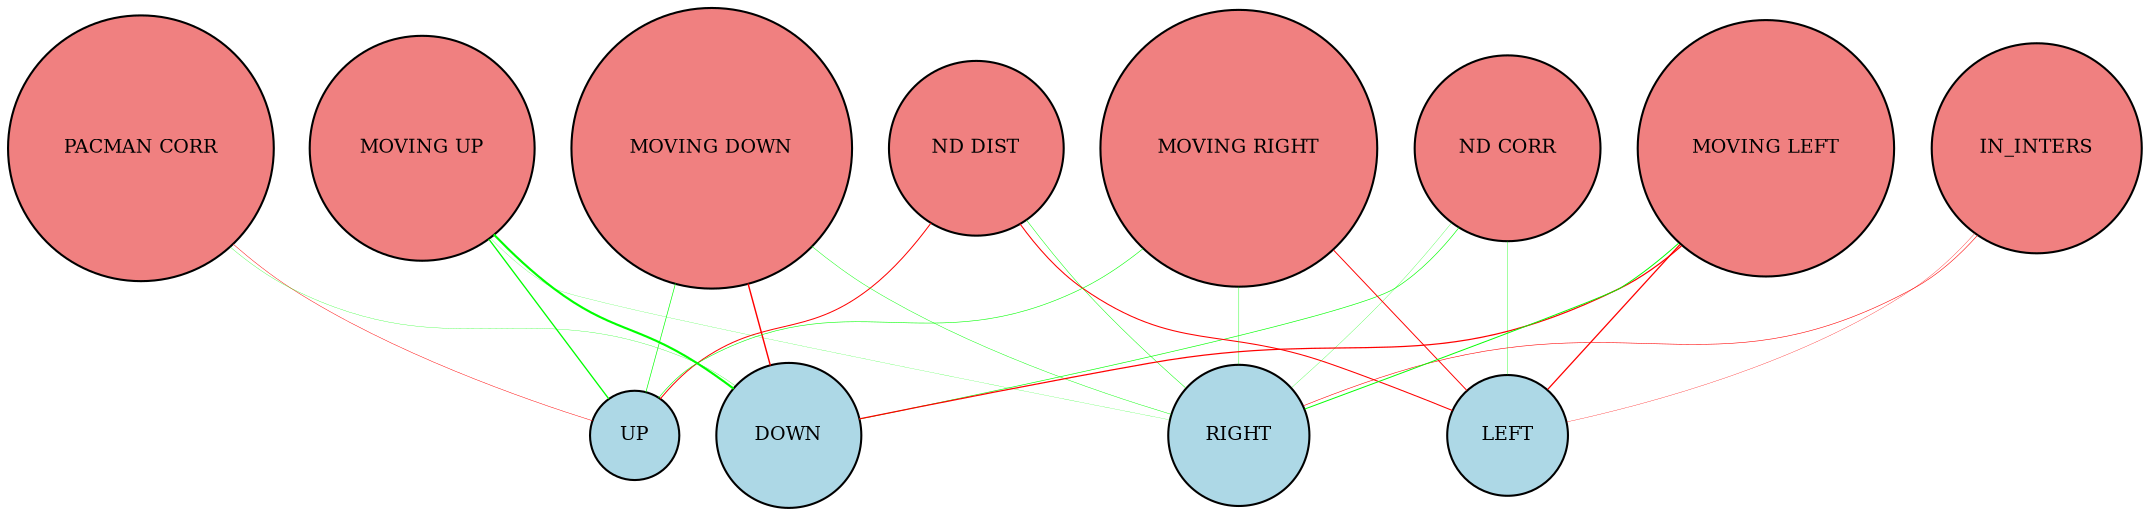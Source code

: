 digraph {
	node [bgcolor=black fontsize=9 height=0.2 shape=circle width=0.2]
	"PACMAN CORR" [fillcolor=lightcoral shape=circle style=filled]
	"ND CORR" [fillcolor=lightcoral shape=circle style=filled]
	"ND DIST" [fillcolor=lightcoral shape=circle style=filled]
	IN_INTERS [fillcolor=lightcoral shape=circle style=filled]
	"MOVING UP" [fillcolor=lightcoral shape=circle style=filled]
	"MOVING DOWN" [fillcolor=lightcoral shape=circle style=filled]
	"MOVING RIGHT" [fillcolor=lightcoral shape=circle style=filled]
	"MOVING LEFT" [fillcolor=lightcoral shape=circle style=filled]
	UP [fillcolor=lightblue style=filled]
	DOWN [fillcolor=lightblue style=filled]
	RIGHT [fillcolor=lightblue style=filled]
	LEFT [fillcolor=lightblue style=filled]
	"PACMAN CORR" -> UP [arrowhead=none color=red penwidth=0.2219131037244757 style=solid]
	"PACMAN CORR" -> DOWN [arrowhead=none color=green penwidth=0.1401524707800127 style=solid]
	"ND CORR" -> DOWN [arrowhead=none color=green penwidth=0.30580242187484574 style=solid]
	"ND CORR" -> RIGHT [arrowhead=none color=green penwidth=0.13159901920596412 style=solid]
	"ND CORR" -> LEFT [arrowhead=none color=green penwidth=0.176066263289579 style=solid]
	"ND DIST" -> UP [arrowhead=none color=red penwidth=0.4792137364695709 style=solid]
	"ND DIST" -> RIGHT [arrowhead=none color=green penwidth=0.2348468248761057 style=solid]
	"ND DIST" -> LEFT [arrowhead=none color=red penwidth=0.50399740857683 style=solid]
	IN_INTERS -> RIGHT [arrowhead=none color=red penwidth=0.27131143735205 style=solid]
	IN_INTERS -> LEFT [arrowhead=none color=red penwidth=0.15153952865623133 style=solid]
	"MOVING UP" -> UP [arrowhead=none color=green penwidth=0.6353702167016154 style=solid]
	"MOVING UP" -> DOWN [arrowhead=none color=green penwidth=1.0245967107273517 style=solid]
	"MOVING UP" -> RIGHT [arrowhead=none color=green penwidth=0.10187409322731539 style=solid]
	"MOVING DOWN" -> UP [arrowhead=none color=green penwidth=0.320244636565 style=solid]
	"MOVING DOWN" -> DOWN [arrowhead=none color=red penwidth=0.6793500387990219 style=solid]
	"MOVING DOWN" -> RIGHT [arrowhead=none color=green penwidth=0.217559197414395 style=solid]
	"MOVING RIGHT" -> UP [arrowhead=none color=green penwidth=0.2760244804844697 style=solid]
	"MOVING RIGHT" -> RIGHT [arrowhead=none color=green penwidth=0.18675327922966356 style=solid]
	"MOVING RIGHT" -> LEFT [arrowhead=none color=red penwidth=0.46177660605942017 style=solid]
	"MOVING LEFT" -> DOWN [arrowhead=none color=red penwidth=0.5889875496109306 style=solid]
	"MOVING LEFT" -> RIGHT [arrowhead=none color=green penwidth=0.4632218094356445 style=solid]
	"MOVING LEFT" -> LEFT [arrowhead=none color=red penwidth=0.6113390568502826 style=solid]
}

